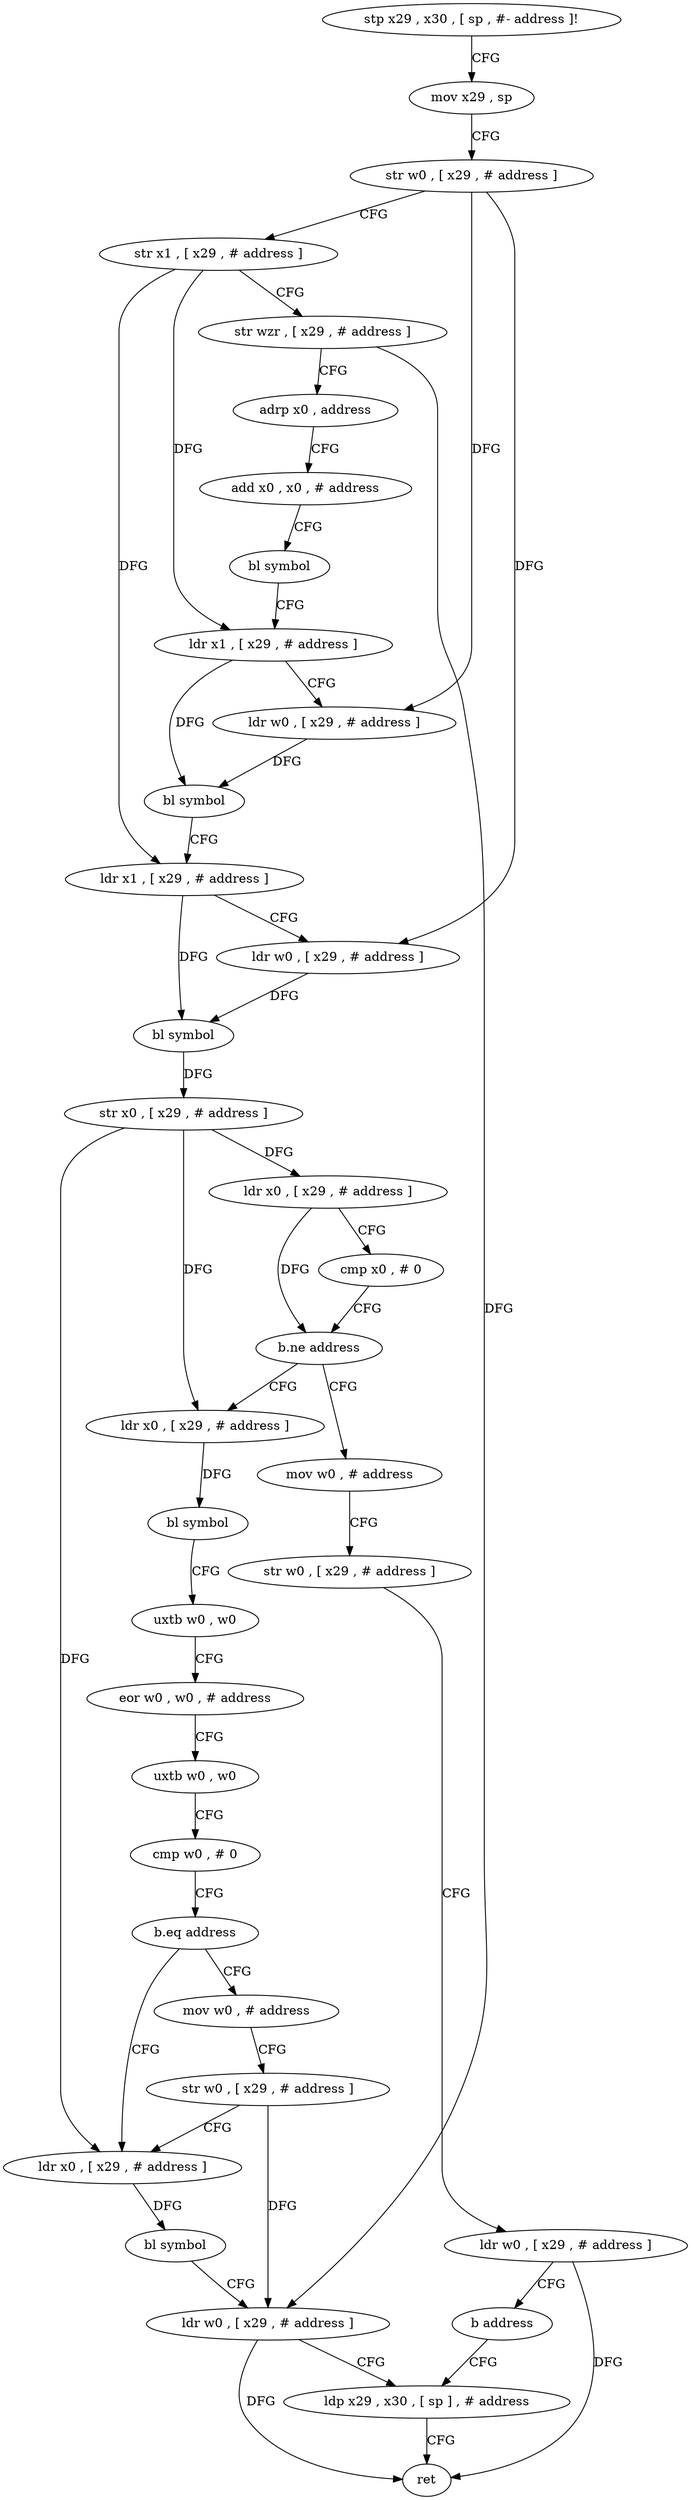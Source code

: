 digraph "func" {
"4222884" [label = "stp x29 , x30 , [ sp , #- address ]!" ]
"4222888" [label = "mov x29 , sp" ]
"4222892" [label = "str w0 , [ x29 , # address ]" ]
"4222896" [label = "str x1 , [ x29 , # address ]" ]
"4222900" [label = "str wzr , [ x29 , # address ]" ]
"4222904" [label = "adrp x0 , address" ]
"4222908" [label = "add x0 , x0 , # address" ]
"4222912" [label = "bl symbol" ]
"4222916" [label = "ldr x1 , [ x29 , # address ]" ]
"4222920" [label = "ldr w0 , [ x29 , # address ]" ]
"4222924" [label = "bl symbol" ]
"4222928" [label = "ldr x1 , [ x29 , # address ]" ]
"4222932" [label = "ldr w0 , [ x29 , # address ]" ]
"4222936" [label = "bl symbol" ]
"4222940" [label = "str x0 , [ x29 , # address ]" ]
"4222944" [label = "ldr x0 , [ x29 , # address ]" ]
"4222948" [label = "cmp x0 , # 0" ]
"4222952" [label = "b.ne address" ]
"4222972" [label = "ldr x0 , [ x29 , # address ]" ]
"4222956" [label = "mov w0 , # address" ]
"4222976" [label = "bl symbol" ]
"4222980" [label = "uxtb w0 , w0" ]
"4222984" [label = "eor w0 , w0 , # address" ]
"4222988" [label = "uxtb w0 , w0" ]
"4222992" [label = "cmp w0 , # 0" ]
"4222996" [label = "b.eq address" ]
"4223008" [label = "ldr x0 , [ x29 , # address ]" ]
"4223000" [label = "mov w0 , # address" ]
"4222960" [label = "str w0 , [ x29 , # address ]" ]
"4222964" [label = "ldr w0 , [ x29 , # address ]" ]
"4222968" [label = "b address" ]
"4223020" [label = "ldp x29 , x30 , [ sp ] , # address" ]
"4223012" [label = "bl symbol" ]
"4223016" [label = "ldr w0 , [ x29 , # address ]" ]
"4223004" [label = "str w0 , [ x29 , # address ]" ]
"4223024" [label = "ret" ]
"4222884" -> "4222888" [ label = "CFG" ]
"4222888" -> "4222892" [ label = "CFG" ]
"4222892" -> "4222896" [ label = "CFG" ]
"4222892" -> "4222920" [ label = "DFG" ]
"4222892" -> "4222932" [ label = "DFG" ]
"4222896" -> "4222900" [ label = "CFG" ]
"4222896" -> "4222916" [ label = "DFG" ]
"4222896" -> "4222928" [ label = "DFG" ]
"4222900" -> "4222904" [ label = "CFG" ]
"4222900" -> "4223016" [ label = "DFG" ]
"4222904" -> "4222908" [ label = "CFG" ]
"4222908" -> "4222912" [ label = "CFG" ]
"4222912" -> "4222916" [ label = "CFG" ]
"4222916" -> "4222920" [ label = "CFG" ]
"4222916" -> "4222924" [ label = "DFG" ]
"4222920" -> "4222924" [ label = "DFG" ]
"4222924" -> "4222928" [ label = "CFG" ]
"4222928" -> "4222932" [ label = "CFG" ]
"4222928" -> "4222936" [ label = "DFG" ]
"4222932" -> "4222936" [ label = "DFG" ]
"4222936" -> "4222940" [ label = "DFG" ]
"4222940" -> "4222944" [ label = "DFG" ]
"4222940" -> "4222972" [ label = "DFG" ]
"4222940" -> "4223008" [ label = "DFG" ]
"4222944" -> "4222948" [ label = "CFG" ]
"4222944" -> "4222952" [ label = "DFG" ]
"4222948" -> "4222952" [ label = "CFG" ]
"4222952" -> "4222972" [ label = "CFG" ]
"4222952" -> "4222956" [ label = "CFG" ]
"4222972" -> "4222976" [ label = "DFG" ]
"4222956" -> "4222960" [ label = "CFG" ]
"4222976" -> "4222980" [ label = "CFG" ]
"4222980" -> "4222984" [ label = "CFG" ]
"4222984" -> "4222988" [ label = "CFG" ]
"4222988" -> "4222992" [ label = "CFG" ]
"4222992" -> "4222996" [ label = "CFG" ]
"4222996" -> "4223008" [ label = "CFG" ]
"4222996" -> "4223000" [ label = "CFG" ]
"4223008" -> "4223012" [ label = "DFG" ]
"4223000" -> "4223004" [ label = "CFG" ]
"4222960" -> "4222964" [ label = "CFG" ]
"4222964" -> "4222968" [ label = "CFG" ]
"4222964" -> "4223024" [ label = "DFG" ]
"4222968" -> "4223020" [ label = "CFG" ]
"4223020" -> "4223024" [ label = "CFG" ]
"4223012" -> "4223016" [ label = "CFG" ]
"4223016" -> "4223020" [ label = "CFG" ]
"4223016" -> "4223024" [ label = "DFG" ]
"4223004" -> "4223008" [ label = "CFG" ]
"4223004" -> "4223016" [ label = "DFG" ]
}
